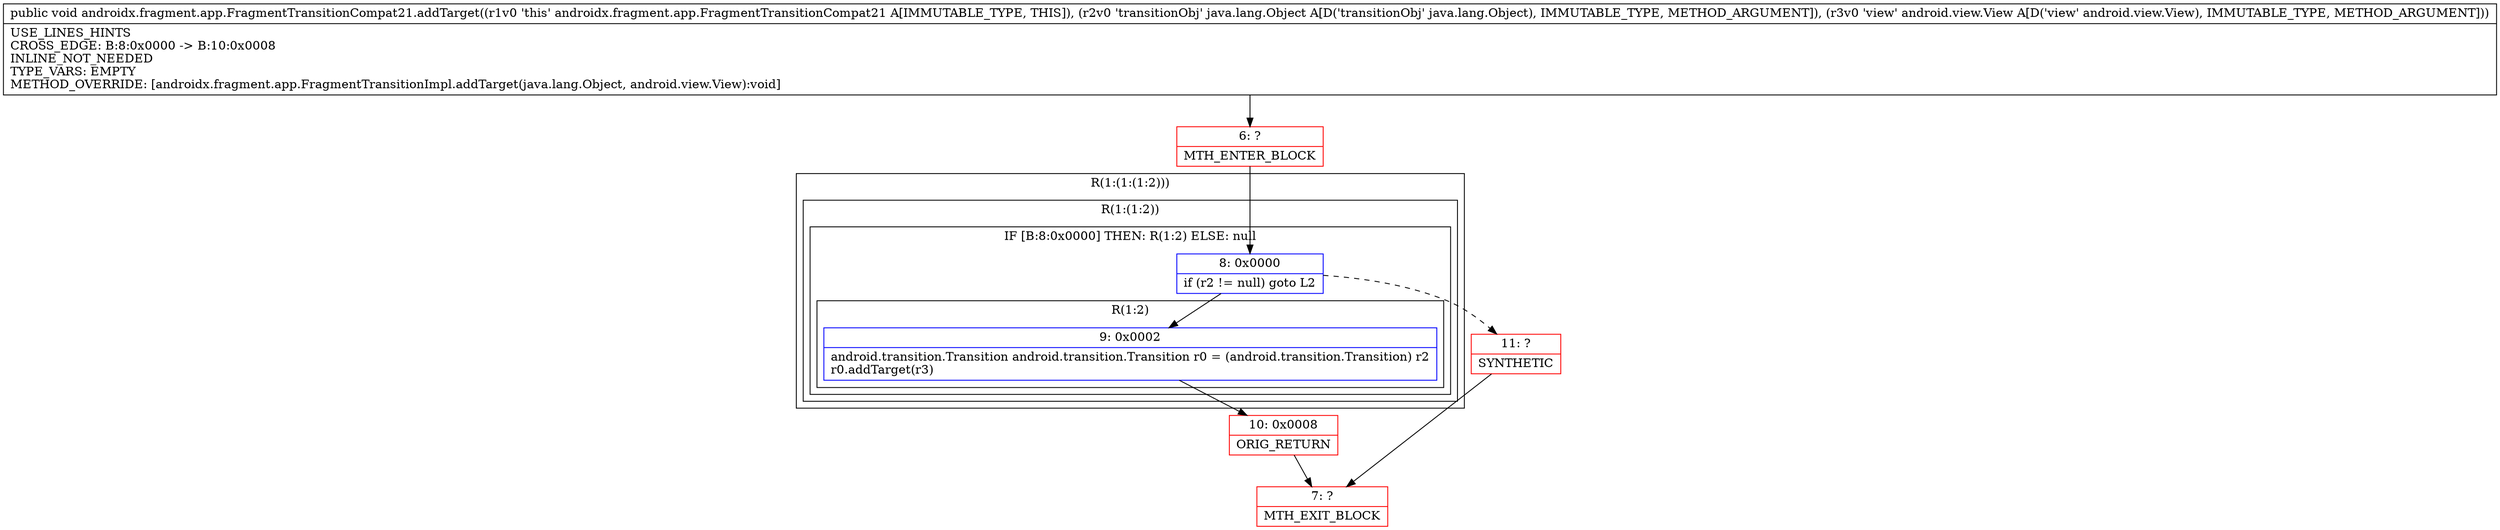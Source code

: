 digraph "CFG forandroidx.fragment.app.FragmentTransitionCompat21.addTarget(Ljava\/lang\/Object;Landroid\/view\/View;)V" {
subgraph cluster_Region_1369009195 {
label = "R(1:(1:(1:2)))";
node [shape=record,color=blue];
subgraph cluster_Region_2091196879 {
label = "R(1:(1:2))";
node [shape=record,color=blue];
subgraph cluster_IfRegion_1376132998 {
label = "IF [B:8:0x0000] THEN: R(1:2) ELSE: null";
node [shape=record,color=blue];
Node_8 [shape=record,label="{8\:\ 0x0000|if (r2 != null) goto L2\l}"];
subgraph cluster_Region_831215145 {
label = "R(1:2)";
node [shape=record,color=blue];
Node_9 [shape=record,label="{9\:\ 0x0002|android.transition.Transition android.transition.Transition r0 = (android.transition.Transition) r2\lr0.addTarget(r3)\l}"];
}
}
}
}
Node_6 [shape=record,color=red,label="{6\:\ ?|MTH_ENTER_BLOCK\l}"];
Node_10 [shape=record,color=red,label="{10\:\ 0x0008|ORIG_RETURN\l}"];
Node_7 [shape=record,color=red,label="{7\:\ ?|MTH_EXIT_BLOCK\l}"];
Node_11 [shape=record,color=red,label="{11\:\ ?|SYNTHETIC\l}"];
MethodNode[shape=record,label="{public void androidx.fragment.app.FragmentTransitionCompat21.addTarget((r1v0 'this' androidx.fragment.app.FragmentTransitionCompat21 A[IMMUTABLE_TYPE, THIS]), (r2v0 'transitionObj' java.lang.Object A[D('transitionObj' java.lang.Object), IMMUTABLE_TYPE, METHOD_ARGUMENT]), (r3v0 'view' android.view.View A[D('view' android.view.View), IMMUTABLE_TYPE, METHOD_ARGUMENT]))  | USE_LINES_HINTS\lCROSS_EDGE: B:8:0x0000 \-\> B:10:0x0008\lINLINE_NOT_NEEDED\lTYPE_VARS: EMPTY\lMETHOD_OVERRIDE: [androidx.fragment.app.FragmentTransitionImpl.addTarget(java.lang.Object, android.view.View):void]\l}"];
MethodNode -> Node_6;Node_8 -> Node_9;
Node_8 -> Node_11[style=dashed];
Node_9 -> Node_10;
Node_6 -> Node_8;
Node_10 -> Node_7;
Node_11 -> Node_7;
}

